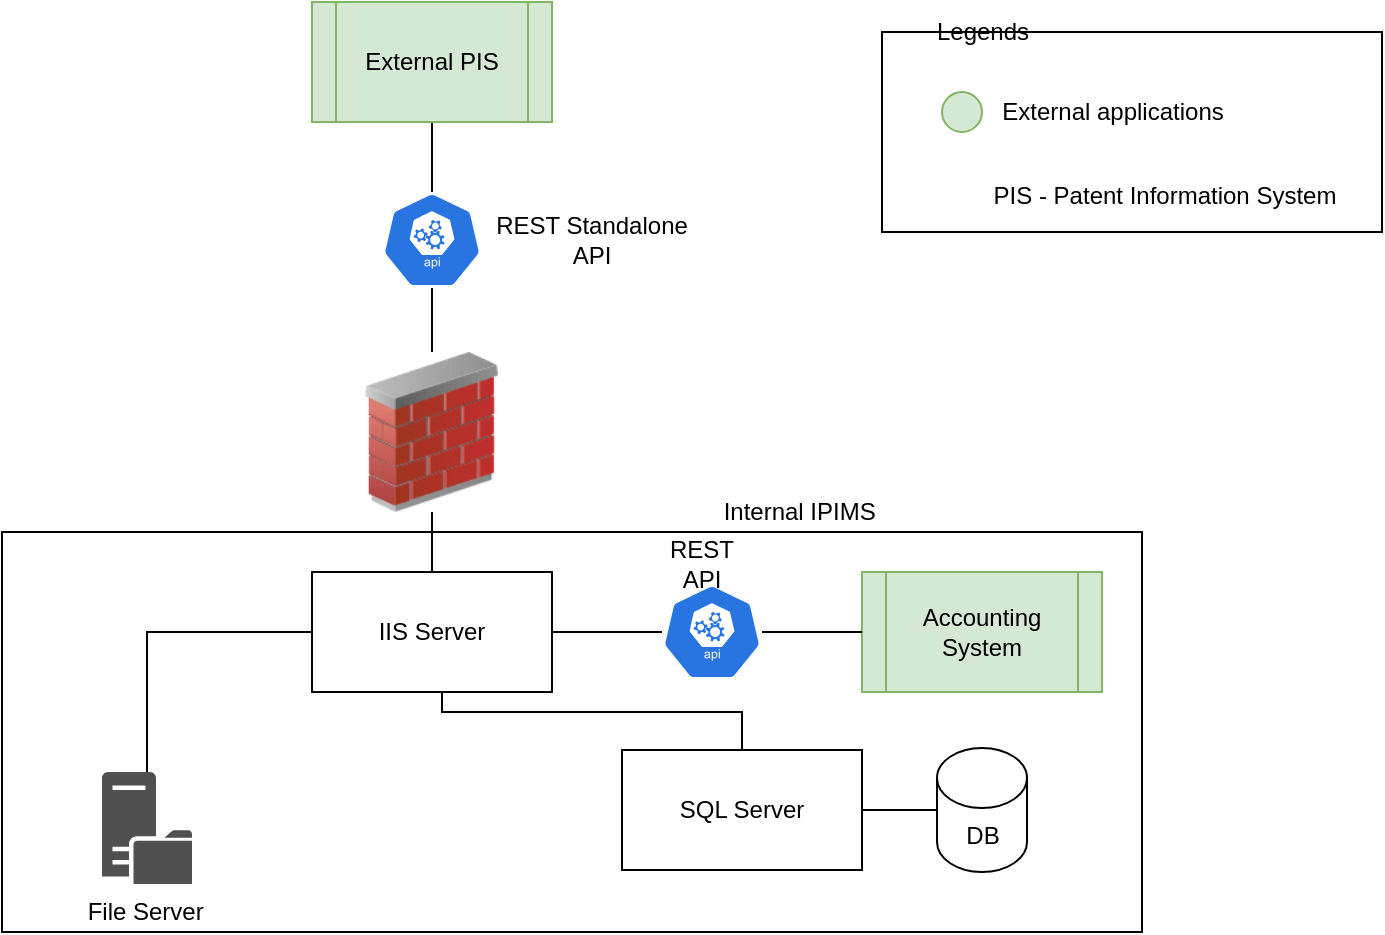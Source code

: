 <mxfile version="13.7.5" type="github">
  <diagram id="2KMXuAgvX8xEGEAA6Z5m" name="Page-1">
    <mxGraphModel dx="1038" dy="580" grid="1" gridSize="10" guides="1" tooltips="1" connect="1" arrows="1" fold="1" page="1" pageScale="1" pageWidth="850" pageHeight="1100" math="0" shadow="0">
      <root>
        <mxCell id="0" />
        <mxCell id="1" parent="0" />
        <mxCell id="Hkijxu48sjIsFYu6_-Ox-6" value="" style="rounded=0;whiteSpace=wrap;html=1;" vertex="1" parent="1">
          <mxGeometry x="520" y="40" width="250" height="100" as="geometry" />
        </mxCell>
        <mxCell id="OFsbW1zccJxdHgrxnNsy-5" style="edgeStyle=orthogonalEdgeStyle;rounded=0;orthogonalLoop=1;jettySize=auto;html=1;entryX=0.5;entryY=0;entryDx=0;entryDy=0;entryPerimeter=0;endArrow=none;endFill=0;" parent="1" source="OFsbW1zccJxdHgrxnNsy-2" target="OFsbW1zccJxdHgrxnNsy-3" edge="1">
          <mxGeometry relative="1" as="geometry" />
        </mxCell>
        <mxCell id="OFsbW1zccJxdHgrxnNsy-2" value="External PIS" style="shape=process;whiteSpace=wrap;html=1;backgroundOutline=1;fillColor=#d5e8d4;strokeColor=#82b366;" parent="1" vertex="1">
          <mxGeometry x="235" y="25" width="120" height="60" as="geometry" />
        </mxCell>
        <mxCell id="OFsbW1zccJxdHgrxnNsy-3" value="" style="html=1;dashed=0;whitespace=wrap;fillColor=#2875E2;strokeColor=#ffffff;points=[[0.005,0.63,0],[0.1,0.2,0],[0.9,0.2,0],[0.5,0,0],[0.995,0.63,0],[0.72,0.99,0],[0.5,1,0],[0.28,0.99,0]];shape=mxgraph.kubernetes.icon;prIcon=api" parent="1" vertex="1">
          <mxGeometry x="270" y="120" width="50" height="48" as="geometry" />
        </mxCell>
        <mxCell id="OFsbW1zccJxdHgrxnNsy-6" value="" style="edgeStyle=orthogonalEdgeStyle;rounded=0;orthogonalLoop=1;jettySize=auto;html=1;endArrow=none;endFill=0;" parent="1" source="OFsbW1zccJxdHgrxnNsy-4" target="OFsbW1zccJxdHgrxnNsy-3" edge="1">
          <mxGeometry relative="1" as="geometry" />
        </mxCell>
        <mxCell id="OFsbW1zccJxdHgrxnNsy-4" value="" style="image;html=1;image=img/lib/clip_art/networking/Firewall_02_128x128.png" parent="1" vertex="1">
          <mxGeometry x="255" y="200" width="80" height="80" as="geometry" />
        </mxCell>
        <mxCell id="OFsbW1zccJxdHgrxnNsy-7" value="" style="rounded=0;whiteSpace=wrap;html=1;" parent="1" vertex="1">
          <mxGeometry x="80" y="290" width="570" height="200" as="geometry" />
        </mxCell>
        <mxCell id="OFsbW1zccJxdHgrxnNsy-8" value="Accounting System" style="shape=process;whiteSpace=wrap;html=1;backgroundOutline=1;fillColor=#d5e8d4;strokeColor=#82b366;" parent="1" vertex="1">
          <mxGeometry x="510" y="310" width="120" height="60" as="geometry" />
        </mxCell>
        <mxCell id="OFsbW1zccJxdHgrxnNsy-13" value="" style="edgeStyle=orthogonalEdgeStyle;rounded=0;orthogonalLoop=1;jettySize=auto;html=1;endArrow=none;endFill=0;" parent="1" source="OFsbW1zccJxdHgrxnNsy-9" target="OFsbW1zccJxdHgrxnNsy-10" edge="1">
          <mxGeometry relative="1" as="geometry">
            <Array as="points">
              <mxPoint x="300" y="380" />
              <mxPoint x="450" y="380" />
            </Array>
          </mxGeometry>
        </mxCell>
        <mxCell id="OFsbW1zccJxdHgrxnNsy-17" style="edgeStyle=orthogonalEdgeStyle;rounded=0;orthogonalLoop=1;jettySize=auto;html=1;endArrow=none;endFill=0;" parent="1" source="OFsbW1zccJxdHgrxnNsy-9" target="OFsbW1zccJxdHgrxnNsy-12" edge="1">
          <mxGeometry relative="1" as="geometry" />
        </mxCell>
        <mxCell id="OFsbW1zccJxdHgrxnNsy-20" value="" style="edgeStyle=orthogonalEdgeStyle;rounded=0;orthogonalLoop=1;jettySize=auto;html=1;endArrow=none;endFill=0;" parent="1" source="OFsbW1zccJxdHgrxnNsy-9" target="OFsbW1zccJxdHgrxnNsy-19" edge="1">
          <mxGeometry relative="1" as="geometry" />
        </mxCell>
        <mxCell id="OFsbW1zccJxdHgrxnNsy-9" value="IIS Server" style="rounded=0;whiteSpace=wrap;html=1;" parent="1" vertex="1">
          <mxGeometry x="235" y="310" width="120" height="60" as="geometry" />
        </mxCell>
        <mxCell id="OFsbW1zccJxdHgrxnNsy-22" value="" style="edgeStyle=orthogonalEdgeStyle;rounded=0;orthogonalLoop=1;jettySize=auto;html=1;endArrow=none;endFill=0;" parent="1" source="OFsbW1zccJxdHgrxnNsy-10" target="OFsbW1zccJxdHgrxnNsy-14" edge="1">
          <mxGeometry relative="1" as="geometry" />
        </mxCell>
        <mxCell id="OFsbW1zccJxdHgrxnNsy-10" value="SQL Server" style="rounded=0;whiteSpace=wrap;html=1;" parent="1" vertex="1">
          <mxGeometry x="390" y="399" width="120" height="60" as="geometry" />
        </mxCell>
        <mxCell id="OFsbW1zccJxdHgrxnNsy-11" value="Internal IPIMS&amp;nbsp;" style="text;html=1;align=center;verticalAlign=middle;resizable=0;points=[];autosize=1;" parent="1" vertex="1">
          <mxGeometry x="435" y="270" width="90" height="20" as="geometry" />
        </mxCell>
        <mxCell id="OFsbW1zccJxdHgrxnNsy-12" value="File Server&amp;nbsp;" style="pointerEvents=1;shadow=0;dashed=0;html=1;strokeColor=none;fillColor=#505050;labelPosition=center;verticalLabelPosition=bottom;verticalAlign=top;outlineConnect=0;align=center;shape=mxgraph.office.servers.file_server;" parent="1" vertex="1">
          <mxGeometry x="130" y="410" width="45" height="56" as="geometry" />
        </mxCell>
        <mxCell id="OFsbW1zccJxdHgrxnNsy-14" value="DB" style="shape=cylinder3;whiteSpace=wrap;html=1;boundedLbl=1;backgroundOutline=1;size=15;" parent="1" vertex="1">
          <mxGeometry x="547.5" y="398" width="45" height="62" as="geometry" />
        </mxCell>
        <mxCell id="OFsbW1zccJxdHgrxnNsy-16" style="edgeStyle=orthogonalEdgeStyle;rounded=0;orthogonalLoop=1;jettySize=auto;html=1;entryX=0.5;entryY=0;entryDx=0;entryDy=0;endArrow=none;endFill=0;" parent="1" source="OFsbW1zccJxdHgrxnNsy-4" target="OFsbW1zccJxdHgrxnNsy-9" edge="1">
          <mxGeometry relative="1" as="geometry" />
        </mxCell>
        <mxCell id="OFsbW1zccJxdHgrxnNsy-21" value="" style="edgeStyle=orthogonalEdgeStyle;rounded=0;orthogonalLoop=1;jettySize=auto;html=1;endArrow=none;endFill=0;" parent="1" source="OFsbW1zccJxdHgrxnNsy-19" target="OFsbW1zccJxdHgrxnNsy-8" edge="1">
          <mxGeometry relative="1" as="geometry" />
        </mxCell>
        <mxCell id="OFsbW1zccJxdHgrxnNsy-19" value="" style="html=1;dashed=0;whitespace=wrap;fillColor=#2875E2;strokeColor=#ffffff;points=[[0.005,0.63,0],[0.1,0.2,0],[0.9,0.2,0],[0.5,0,0],[0.995,0.63,0],[0.72,0.99,0],[0.5,1,0],[0.28,0.99,0]];shape=mxgraph.kubernetes.icon;prIcon=api" parent="1" vertex="1">
          <mxGeometry x="410" y="316" width="50" height="48" as="geometry" />
        </mxCell>
        <mxCell id="Hkijxu48sjIsFYu6_-Ox-1" value="REST Standalone API" style="text;html=1;strokeColor=none;fillColor=none;align=center;verticalAlign=middle;whiteSpace=wrap;rounded=0;" vertex="1" parent="1">
          <mxGeometry x="320" y="134" width="110" height="20" as="geometry" />
        </mxCell>
        <mxCell id="Hkijxu48sjIsFYu6_-Ox-2" value="REST API" style="text;html=1;strokeColor=none;fillColor=none;align=center;verticalAlign=middle;whiteSpace=wrap;rounded=0;" vertex="1" parent="1">
          <mxGeometry x="410" y="296" width="40" height="20" as="geometry" />
        </mxCell>
        <mxCell id="Hkijxu48sjIsFYu6_-Ox-3" value="" style="ellipse;whiteSpace=wrap;html=1;aspect=fixed;fillColor=#d5e8d4;strokeColor=#82b366;" vertex="1" parent="1">
          <mxGeometry x="550" y="70" width="20" height="20" as="geometry" />
        </mxCell>
        <mxCell id="Hkijxu48sjIsFYu6_-Ox-4" value="External applications" style="text;html=1;align=center;verticalAlign=middle;resizable=0;points=[];autosize=1;" vertex="1" parent="1">
          <mxGeometry x="570" y="70" width="130" height="20" as="geometry" />
        </mxCell>
        <mxCell id="Hkijxu48sjIsFYu6_-Ox-5" value="PIS - Patent Information System" style="text;html=1;strokeColor=none;fillColor=none;align=center;verticalAlign=middle;whiteSpace=wrap;rounded=0;" vertex="1" parent="1">
          <mxGeometry x="553" y="114" width="217" height="16" as="geometry" />
        </mxCell>
        <mxCell id="Hkijxu48sjIsFYu6_-Ox-7" value="Legends" style="text;html=1;align=center;verticalAlign=middle;resizable=0;points=[];autosize=1;" vertex="1" parent="1">
          <mxGeometry x="540" y="30" width="60" height="20" as="geometry" />
        </mxCell>
      </root>
    </mxGraphModel>
  </diagram>
</mxfile>
